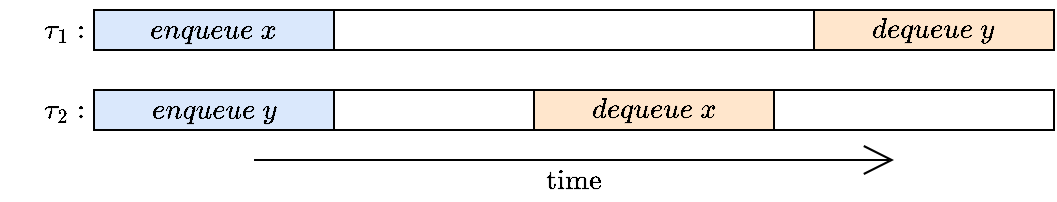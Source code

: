 <mxfile version="20.3.0" type="device"><diagram id="UCIQX-bDyJOGsaTWK--c" name="Page-1"><mxGraphModel dx="1114" dy="646" grid="1" gridSize="10" guides="1" tooltips="1" connect="1" arrows="1" fold="1" page="1" pageScale="1" pageWidth="827" pageHeight="1169" math="1" shadow="0"><root><mxCell id="0"/><mxCell id="1" parent="0"/><mxCell id="2FNIPPQp0dfqI7ibptcW-14" value="$$\tau_2:$$" style="text;html=1;strokeColor=none;fillColor=none;align=center;verticalAlign=middle;whiteSpace=wrap;rounded=0;" vertex="1" parent="1"><mxGeometry x="90" y="90" width="30" height="30" as="geometry"/></mxCell><mxCell id="2FNIPPQp0dfqI7ibptcW-15" value="$$\tau_1:$$" style="text;html=1;strokeColor=none;fillColor=none;align=center;verticalAlign=middle;whiteSpace=wrap;rounded=0;" vertex="1" parent="1"><mxGeometry x="90" y="50" width="30" height="30" as="geometry"/></mxCell><mxCell id="2FNIPPQp0dfqI7ibptcW-21" value="" style="rounded=0;whiteSpace=wrap;html=1;fillColor=none;strokeColor=#000000;" vertex="1" parent="1"><mxGeometry x="460" y="95" width="140" height="20" as="geometry"/></mxCell><mxCell id="2FNIPPQp0dfqI7ibptcW-24" value="" style="endArrow=open;html=1;rounded=0;strokeColor=#000000;fontSize=10;endFill=0;endSize=13;" edge="1" parent="1"><mxGeometry width="50" height="50" relative="1" as="geometry"><mxPoint x="200" y="130" as="sourcePoint"/><mxPoint x="520" y="130" as="targetPoint"/></mxGeometry></mxCell><mxCell id="2FNIPPQp0dfqI7ibptcW-25" value="$$\text{time}$$" style="text;html=1;strokeColor=none;fillColor=none;align=center;verticalAlign=middle;whiteSpace=wrap;rounded=0;fontSize=12;" vertex="1" parent="1"><mxGeometry x="280" y="130" width="160" height="20" as="geometry"/></mxCell><mxCell id="2FNIPPQp0dfqI7ibptcW-27" value="$$enqueue \ x$$" style="rounded=0;whiteSpace=wrap;html=1;fillColor=#dae8fc;strokeColor=#000000;" vertex="1" parent="1"><mxGeometry x="120" y="55" width="120" height="20" as="geometry"/></mxCell><mxCell id="2FNIPPQp0dfqI7ibptcW-28" value="$$enqueue \ y$$" style="rounded=0;whiteSpace=wrap;html=1;fillColor=#dae8fc;strokeColor=#000000;" vertex="1" parent="1"><mxGeometry x="120" y="95" width="120" height="20" as="geometry"/></mxCell><mxCell id="2FNIPPQp0dfqI7ibptcW-29" value="$$dequeue \ y$$" style="rounded=0;whiteSpace=wrap;html=1;fillColor=#ffe6cc;strokeColor=#000000;" vertex="1" parent="1"><mxGeometry x="480" y="55" width="120" height="20" as="geometry"/></mxCell><mxCell id="2FNIPPQp0dfqI7ibptcW-26" value="$$dequeue \ x$$" style="rounded=0;whiteSpace=wrap;html=1;fillColor=#ffe6cc;strokeColor=#000000;" vertex="1" parent="1"><mxGeometry x="340" y="95" width="120" height="20" as="geometry"/></mxCell><mxCell id="2FNIPPQp0dfqI7ibptcW-32" value="" style="rounded=0;whiteSpace=wrap;html=1;fillColor=none;strokeColor=#000000;" vertex="1" parent="1"><mxGeometry x="240" y="95" width="100" height="20" as="geometry"/></mxCell><mxCell id="2FNIPPQp0dfqI7ibptcW-33" value="" style="rounded=0;whiteSpace=wrap;html=1;fillColor=none;strokeColor=#000000;" vertex="1" parent="1"><mxGeometry x="240" y="55" width="240" height="20" as="geometry"/></mxCell></root></mxGraphModel></diagram></mxfile>